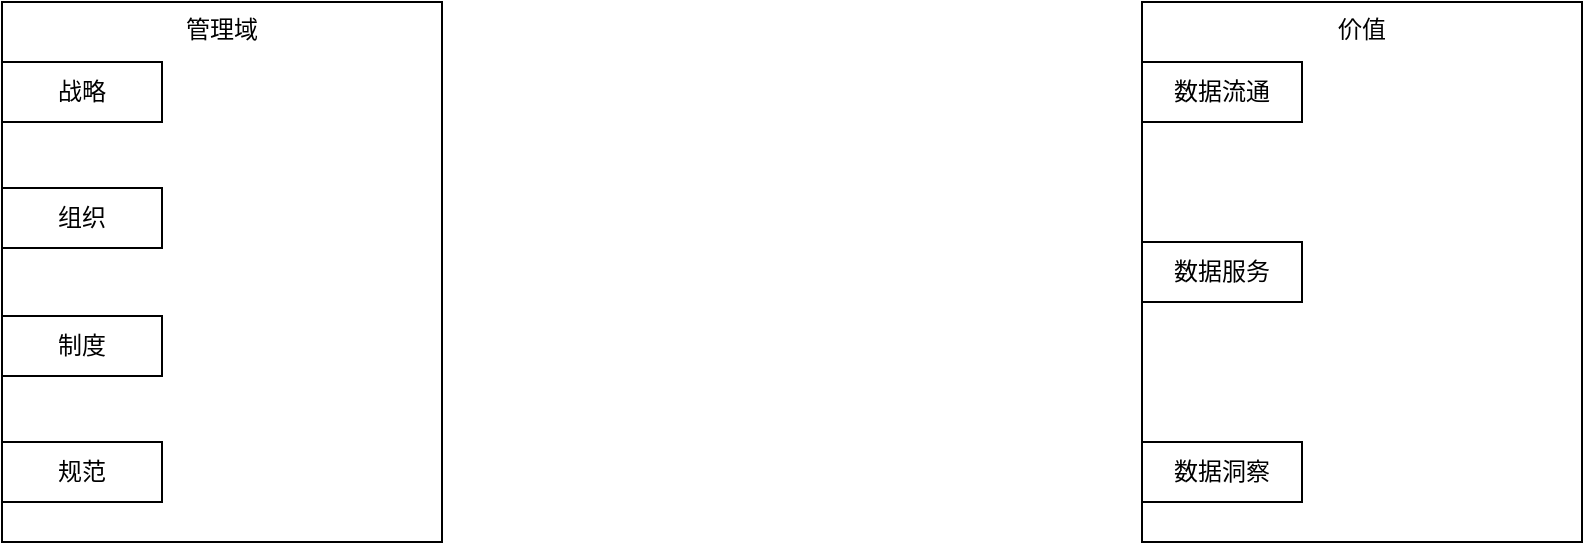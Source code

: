 <mxfile version="21.7.2" type="github" pages="2">
  <diagram id="KtHXuoV6Bw1JJSfrgYwb" name="Page-1">
    <mxGraphModel dx="844" dy="730" grid="1" gridSize="10" guides="1" tooltips="1" connect="1" arrows="1" fold="1" page="1" pageScale="1" pageWidth="827" pageHeight="1169" math="0" shadow="0">
      <root>
        <mxCell id="0" />
        <mxCell id="1" parent="0" />
        <mxCell id="2" value="管理域" style="rounded=0;whiteSpace=wrap;html=1;verticalAlign=top;" parent="1" vertex="1">
          <mxGeometry x="20" y="110" width="220" height="270" as="geometry" />
        </mxCell>
        <mxCell id="dD19m2t1y5qLJ8OFjTBO-3" value="战略" style="rounded=0;whiteSpace=wrap;html=1;" vertex="1" parent="1">
          <mxGeometry x="20" y="140" width="80" height="30" as="geometry" />
        </mxCell>
        <mxCell id="dD19m2t1y5qLJ8OFjTBO-4" value="组织" style="rounded=0;whiteSpace=wrap;html=1;" vertex="1" parent="1">
          <mxGeometry x="20" y="203" width="80" height="30" as="geometry" />
        </mxCell>
        <mxCell id="dD19m2t1y5qLJ8OFjTBO-5" value="规范" style="rounded=0;whiteSpace=wrap;html=1;" vertex="1" parent="1">
          <mxGeometry x="20" y="330" width="80" height="30" as="geometry" />
        </mxCell>
        <mxCell id="dD19m2t1y5qLJ8OFjTBO-6" value="制度" style="rounded=0;whiteSpace=wrap;html=1;" vertex="1" parent="1">
          <mxGeometry x="20" y="267" width="80" height="30" as="geometry" />
        </mxCell>
        <mxCell id="dD19m2t1y5qLJ8OFjTBO-7" value="价值" style="rounded=0;whiteSpace=wrap;html=1;verticalAlign=top;" vertex="1" parent="1">
          <mxGeometry x="590" y="110" width="220" height="270" as="geometry" />
        </mxCell>
        <mxCell id="dD19m2t1y5qLJ8OFjTBO-8" value="数据流通" style="rounded=0;whiteSpace=wrap;html=1;" vertex="1" parent="1">
          <mxGeometry x="590" y="140" width="80" height="30" as="geometry" />
        </mxCell>
        <mxCell id="dD19m2t1y5qLJ8OFjTBO-9" value="数据服务" style="rounded=0;whiteSpace=wrap;html=1;" vertex="1" parent="1">
          <mxGeometry x="590" y="230" width="80" height="30" as="geometry" />
        </mxCell>
        <mxCell id="dD19m2t1y5qLJ8OFjTBO-11" value="数据洞察" style="rounded=0;whiteSpace=wrap;html=1;" vertex="1" parent="1">
          <mxGeometry x="590" y="330" width="80" height="30" as="geometry" />
        </mxCell>
      </root>
    </mxGraphModel>
  </diagram>
  <diagram id="yvZzvP_Wpn0xiaJl_xTm" name="治理体系">
    <mxGraphModel dx="1206" dy="1043" grid="1" gridSize="10" guides="1" tooltips="1" connect="1" arrows="1" fold="1" page="1" pageScale="1" pageWidth="827" pageHeight="1169" math="0" shadow="0">
      <root>
        <mxCell id="0" />
        <mxCell id="1" parent="0" />
        <mxCell id="MUx5_1Kw8TouXXVVEqfP-1" value="技术域" style="rounded=0;whiteSpace=wrap;html=1;align=left;verticalAlign=top;" vertex="1" parent="1">
          <mxGeometry x="40" y="400" width="720" height="180" as="geometry" />
        </mxCell>
        <mxCell id="MUx5_1Kw8TouXXVVEqfP-3" value="管理域" style="rounded=0;whiteSpace=wrap;html=1;align=left;verticalAlign=top;" vertex="1" parent="1">
          <mxGeometry x="40" y="600" width="1000" height="60" as="geometry" />
        </mxCell>
        <mxCell id="MUx5_1Kw8TouXXVVEqfP-5" value="战略" style="rounded=0;whiteSpace=wrap;html=1;align=center;" vertex="1" parent="1">
          <mxGeometry x="90" y="605" width="100" height="50" as="geometry" />
        </mxCell>
        <mxCell id="MUx5_1Kw8TouXXVVEqfP-6" value="组织" style="rounded=0;whiteSpace=wrap;html=1;align=center;" vertex="1" parent="1">
          <mxGeometry x="277" y="605" width="100" height="50" as="geometry" />
        </mxCell>
        <mxCell id="MUx5_1Kw8TouXXVVEqfP-7" value="制度" style="rounded=0;whiteSpace=wrap;html=1;align=center;" vertex="1" parent="1">
          <mxGeometry x="463" y="605" width="100" height="50" as="geometry" />
        </mxCell>
        <mxCell id="MUx5_1Kw8TouXXVVEqfP-8" value="规范" style="rounded=0;whiteSpace=wrap;html=1;align=center;" vertex="1" parent="1">
          <mxGeometry x="650" y="605" width="100" height="50" as="geometry" />
        </mxCell>
        <mxCell id="MUx5_1Kw8TouXXVVEqfP-9" value="治理域" style="rounded=0;whiteSpace=wrap;html=1;align=left;verticalAlign=top;" vertex="1" parent="1">
          <mxGeometry x="40" y="210" width="720" height="180" as="geometry" />
        </mxCell>
        <mxCell id="MUx5_1Kw8TouXXVVEqfP-10" value="过程域" style="rounded=0;whiteSpace=wrap;html=1;align=left;verticalAlign=top;" vertex="1" parent="1">
          <mxGeometry x="40" y="20" width="720" height="180" as="geometry" />
        </mxCell>
        <mxCell id="MUx5_1Kw8TouXXVVEqfP-11" value="价值域" style="rounded=0;whiteSpace=wrap;html=1;align=left;verticalAlign=top;" vertex="1" parent="1">
          <mxGeometry x="780" y="20" width="260" height="560" as="geometry" />
        </mxCell>
        <mxCell id="MUx5_1Kw8TouXXVVEqfP-13" value="数据流通" style="rounded=0;whiteSpace=wrap;html=1;align=center;" vertex="1" parent="1">
          <mxGeometry x="800" y="60" width="100" height="50" as="geometry" />
        </mxCell>
        <mxCell id="MUx5_1Kw8TouXXVVEqfP-14" value="数据服务" style="rounded=0;whiteSpace=wrap;html=1;align=center;" vertex="1" parent="1">
          <mxGeometry x="800" y="200" width="100" height="50" as="geometry" />
        </mxCell>
        <mxCell id="MUx5_1Kw8TouXXVVEqfP-15" value="数据洞察" style="rounded=0;whiteSpace=wrap;html=1;align=center;" vertex="1" parent="1">
          <mxGeometry x="800" y="370" width="100" height="50" as="geometry" />
        </mxCell>
        <mxCell id="MUx5_1Kw8TouXXVVEqfP-16" value="主数据治理" style="rounded=0;whiteSpace=wrap;html=1;align=center;" vertex="1" parent="1">
          <mxGeometry x="80" y="275" width="100" height="50" as="geometry" />
        </mxCell>
        <mxCell id="MUx5_1Kw8TouXXVVEqfP-17" value="分析" style="rounded=0;whiteSpace=wrap;html=1;align=center;" vertex="1" parent="1">
          <mxGeometry x="80" y="85" width="100" height="50" as="geometry" />
        </mxCell>
        <mxCell id="MUx5_1Kw8TouXXVVEqfP-18" value="设计" style="rounded=0;whiteSpace=wrap;html=1;align=center;" vertex="1" parent="1">
          <mxGeometry x="240" y="85" width="100" height="50" as="geometry" />
        </mxCell>
        <mxCell id="MUx5_1Kw8TouXXVVEqfP-19" value="执行" style="rounded=0;whiteSpace=wrap;html=1;align=center;" vertex="1" parent="1">
          <mxGeometry x="400" y="85" width="100" height="50" as="geometry" />
        </mxCell>
        <mxCell id="MUx5_1Kw8TouXXVVEqfP-20" value="评估" style="rounded=0;whiteSpace=wrap;html=1;align=center;" vertex="1" parent="1">
          <mxGeometry x="590" y="85" width="100" height="50" as="geometry" />
        </mxCell>
        <mxCell id="MUx5_1Kw8TouXXVVEqfP-21" value="主数据治理" style="rounded=0;whiteSpace=wrap;html=1;align=center;" vertex="1" parent="1">
          <mxGeometry x="80" y="465" width="100" height="50" as="geometry" />
        </mxCell>
        <mxCell id="MUx5_1Kw8TouXXVVEqfP-22" value="治理工具" style="rounded=0;whiteSpace=wrap;html=1;align=center;" vertex="1" parent="1">
          <mxGeometry x="400" y="470" width="100" height="50" as="geometry" />
        </mxCell>
        <mxCell id="MUx5_1Kw8TouXXVVEqfP-23" value="管控平台" style="rounded=0;whiteSpace=wrap;html=1;align=center;" vertex="1" parent="1">
          <mxGeometry x="240" y="465" width="100" height="50" as="geometry" />
        </mxCell>
        <mxCell id="MUx5_1Kw8TouXXVVEqfP-24" value="主数据治理" style="rounded=0;whiteSpace=wrap;html=1;align=center;" vertex="1" parent="1">
          <mxGeometry x="240" y="275" width="100" height="50" as="geometry" />
        </mxCell>
        <mxCell id="MUx5_1Kw8TouXXVVEqfP-25" value="主数据治理" style="rounded=0;whiteSpace=wrap;html=1;align=center;" vertex="1" parent="1">
          <mxGeometry x="400" y="275" width="100" height="50" as="geometry" />
        </mxCell>
      </root>
    </mxGraphModel>
  </diagram>
</mxfile>
